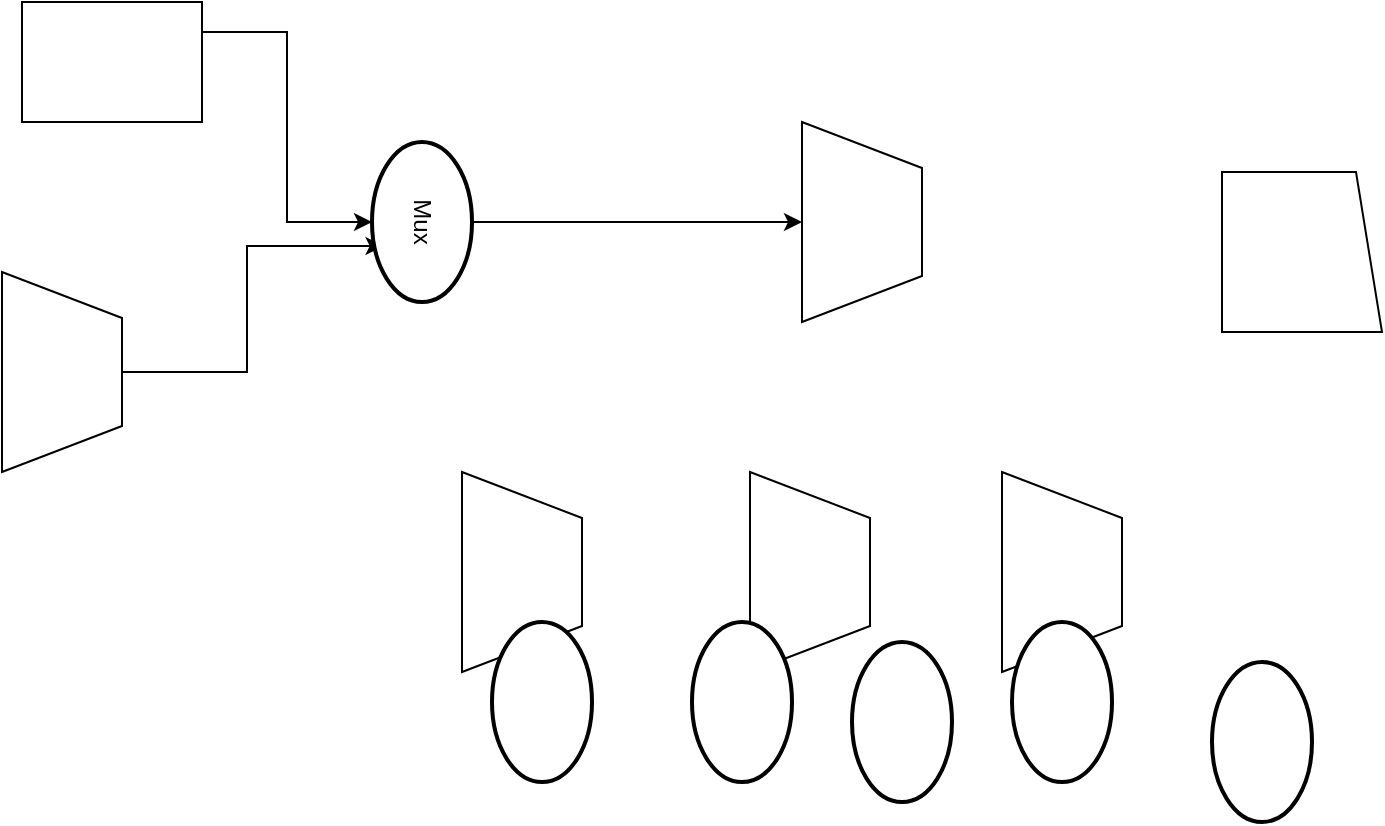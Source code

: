 <mxfile version="26.0.5">
  <diagram name="第 1 页" id="pI1vbrWF9PCCL8gTiNiq">
    <mxGraphModel dx="1050" dy="522" grid="1" gridSize="10" guides="1" tooltips="1" connect="1" arrows="1" fold="1" page="1" pageScale="1" pageWidth="827" pageHeight="1169" math="0" shadow="0">
      <root>
        <mxCell id="0" />
        <mxCell id="1" parent="0" />
        <mxCell id="SIsheXq9tfvpxYsavHOn-1" value="" style="rounded=0;whiteSpace=wrap;html=1;" vertex="1" parent="1">
          <mxGeometry x="50" y="525" width="90" height="60" as="geometry" />
        </mxCell>
        <mxCell id="SIsheXq9tfvpxYsavHOn-2" value="" style="shape=manualInput;whiteSpace=wrap;html=1;direction=south;size=13;" vertex="1" parent="1">
          <mxGeometry x="650" y="610" width="80" height="80" as="geometry" />
        </mxCell>
        <mxCell id="SIsheXq9tfvpxYsavHOn-3" value="" style="verticalLabelPosition=middle;verticalAlign=middle;html=1;shape=trapezoid;perimeter=trapezoidPerimeter;whiteSpace=wrap;size=0.23;arcSize=10;flipV=1;labelPosition=center;align=center;rotation=0;direction=south;" vertex="1" parent="1">
          <mxGeometry x="440" y="585" width="60" height="100" as="geometry" />
        </mxCell>
        <mxCell id="SIsheXq9tfvpxYsavHOn-18" style="edgeStyle=orthogonalEdgeStyle;rounded=0;orthogonalLoop=1;jettySize=auto;html=1;exitX=0.5;exitY=0;exitDx=0;exitDy=0;entryX=0.65;entryY=0.884;entryDx=0;entryDy=0;entryPerimeter=0;" edge="1" parent="1" source="SIsheXq9tfvpxYsavHOn-7" target="SIsheXq9tfvpxYsavHOn-11">
          <mxGeometry relative="1" as="geometry">
            <mxPoint x="230" y="660" as="targetPoint" />
          </mxGeometry>
        </mxCell>
        <mxCell id="SIsheXq9tfvpxYsavHOn-7" value="" style="verticalLabelPosition=middle;verticalAlign=middle;html=1;shape=trapezoid;perimeter=trapezoidPerimeter;whiteSpace=wrap;size=0.23;arcSize=10;flipV=1;labelPosition=center;align=center;rotation=0;direction=south;" vertex="1" parent="1">
          <mxGeometry x="40" y="660" width="60" height="100" as="geometry" />
        </mxCell>
        <mxCell id="SIsheXq9tfvpxYsavHOn-8" value="" style="verticalLabelPosition=middle;verticalAlign=middle;html=1;shape=trapezoid;perimeter=trapezoidPerimeter;whiteSpace=wrap;size=0.23;arcSize=10;flipV=1;labelPosition=center;align=center;rotation=0;direction=south;" vertex="1" parent="1">
          <mxGeometry x="270" y="760" width="60" height="100" as="geometry" />
        </mxCell>
        <mxCell id="SIsheXq9tfvpxYsavHOn-9" value="" style="verticalLabelPosition=middle;verticalAlign=middle;html=1;shape=trapezoid;perimeter=trapezoidPerimeter;whiteSpace=wrap;size=0.23;arcSize=10;flipV=1;labelPosition=center;align=center;rotation=0;direction=south;" vertex="1" parent="1">
          <mxGeometry x="414" y="760" width="60" height="100" as="geometry" />
        </mxCell>
        <mxCell id="SIsheXq9tfvpxYsavHOn-10" value="" style="verticalLabelPosition=middle;verticalAlign=middle;html=1;shape=trapezoid;perimeter=trapezoidPerimeter;whiteSpace=wrap;size=0.23;arcSize=10;flipV=1;labelPosition=center;align=center;rotation=0;direction=south;" vertex="1" parent="1">
          <mxGeometry x="540" y="760" width="60" height="100" as="geometry" />
        </mxCell>
        <mxCell id="SIsheXq9tfvpxYsavHOn-19" style="edgeStyle=orthogonalEdgeStyle;rounded=0;orthogonalLoop=1;jettySize=auto;html=1;exitX=0.5;exitY=0;exitDx=0;exitDy=0;exitPerimeter=0;" edge="1" parent="1" source="SIsheXq9tfvpxYsavHOn-11" target="SIsheXq9tfvpxYsavHOn-3">
          <mxGeometry relative="1" as="geometry" />
        </mxCell>
        <mxCell id="SIsheXq9tfvpxYsavHOn-11" value="Mux" style="strokeWidth=2;html=1;shape=mxgraph.flowchart.start_1;whiteSpace=wrap;rotation=90;" vertex="1" parent="1">
          <mxGeometry x="210" y="610" width="80" height="50" as="geometry" />
        </mxCell>
        <mxCell id="SIsheXq9tfvpxYsavHOn-12" value="" style="strokeWidth=2;html=1;shape=mxgraph.flowchart.start_1;whiteSpace=wrap;rotation=90;" vertex="1" parent="1">
          <mxGeometry x="270" y="850" width="80" height="50" as="geometry" />
        </mxCell>
        <mxCell id="SIsheXq9tfvpxYsavHOn-13" value="" style="strokeWidth=2;html=1;shape=mxgraph.flowchart.start_1;whiteSpace=wrap;rotation=90;" vertex="1" parent="1">
          <mxGeometry x="370" y="850" width="80" height="50" as="geometry" />
        </mxCell>
        <mxCell id="SIsheXq9tfvpxYsavHOn-14" value="" style="strokeWidth=2;html=1;shape=mxgraph.flowchart.start_1;whiteSpace=wrap;rotation=90;" vertex="1" parent="1">
          <mxGeometry x="450" y="860" width="80" height="50" as="geometry" />
        </mxCell>
        <mxCell id="SIsheXq9tfvpxYsavHOn-15" value="" style="strokeWidth=2;html=1;shape=mxgraph.flowchart.start_1;whiteSpace=wrap;rotation=90;" vertex="1" parent="1">
          <mxGeometry x="530" y="850" width="80" height="50" as="geometry" />
        </mxCell>
        <mxCell id="SIsheXq9tfvpxYsavHOn-16" value="" style="strokeWidth=2;html=1;shape=mxgraph.flowchart.start_1;whiteSpace=wrap;rotation=90;" vertex="1" parent="1">
          <mxGeometry x="630" y="870" width="80" height="50" as="geometry" />
        </mxCell>
        <mxCell id="SIsheXq9tfvpxYsavHOn-17" style="edgeStyle=orthogonalEdgeStyle;rounded=0;orthogonalLoop=1;jettySize=auto;html=1;exitX=1;exitY=0.25;exitDx=0;exitDy=0;entryX=0.5;entryY=1;entryDx=0;entryDy=0;entryPerimeter=0;" edge="1" parent="1" source="SIsheXq9tfvpxYsavHOn-1" target="SIsheXq9tfvpxYsavHOn-11">
          <mxGeometry relative="1" as="geometry" />
        </mxCell>
      </root>
    </mxGraphModel>
  </diagram>
</mxfile>
